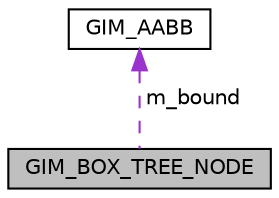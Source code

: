 digraph "GIM_BOX_TREE_NODE"
{
  edge [fontname="Helvetica",fontsize="10",labelfontname="Helvetica",labelfontsize="10"];
  node [fontname="Helvetica",fontsize="10",shape=record];
  Node1 [label="GIM_BOX_TREE_NODE",height=0.2,width=0.4,color="black", fillcolor="grey75", style="filled", fontcolor="black"];
  Node2 -> Node1 [dir="back",color="darkorchid3",fontsize="10",style="dashed",label=" m_bound" ,fontname="Helvetica"];
  Node2 [label="GIM_AABB",height=0.2,width=0.4,color="black", fillcolor="white", style="filled",URL="$class_g_i_m___a_a_b_b.html",tooltip="Axis aligned box. "];
}
